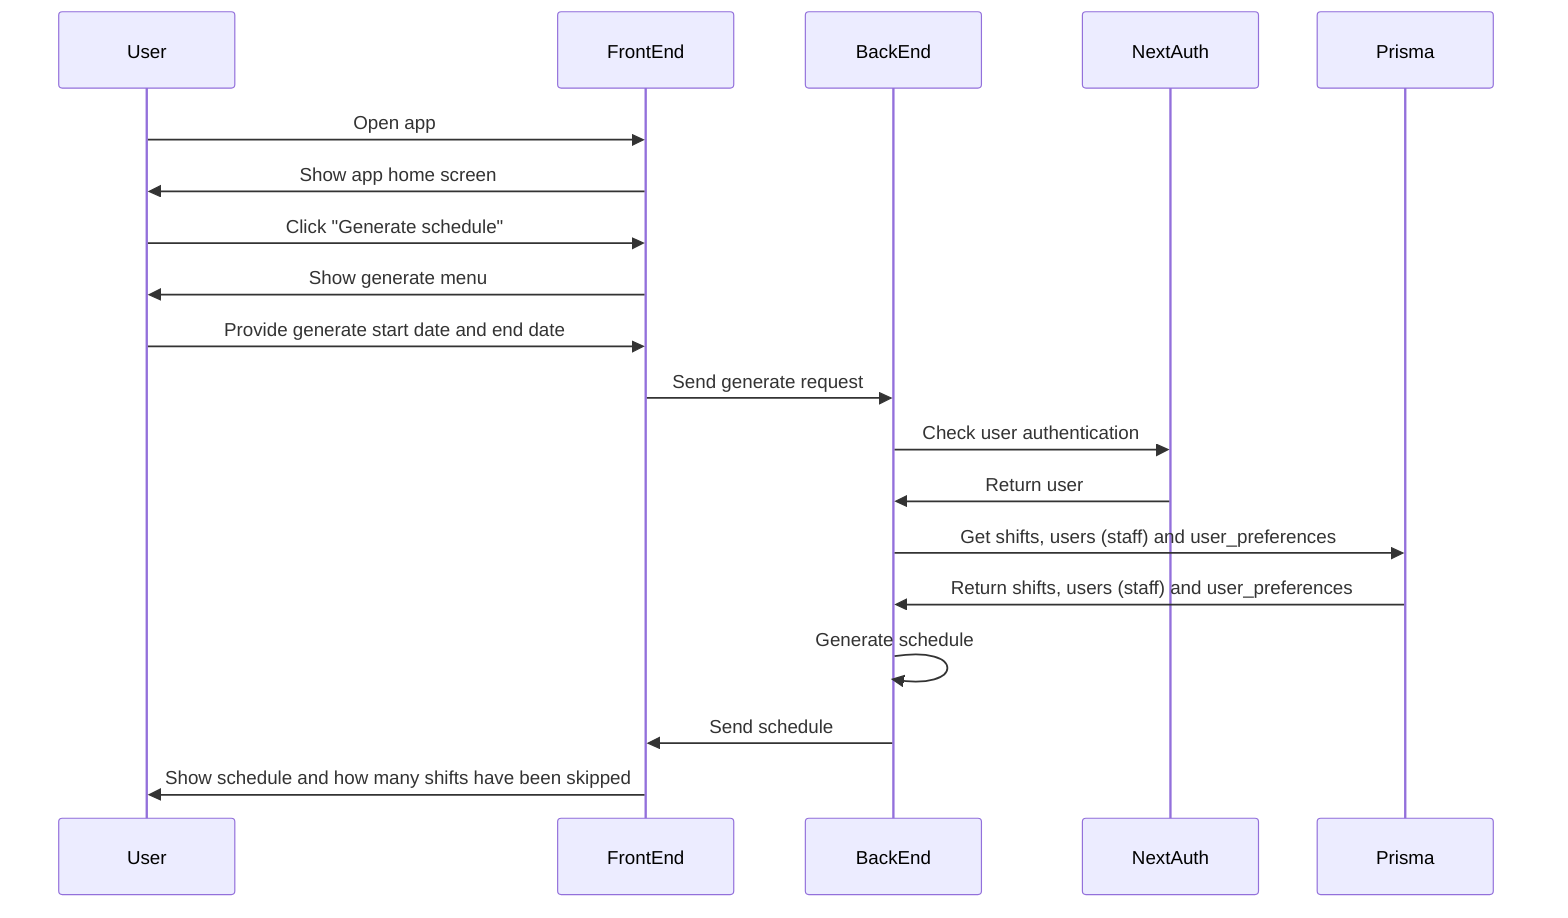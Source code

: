 sequenceDiagram
  participant User
  participant FrontEnd
  participant BackEnd
  participant NextAuth
  participant Prisma

  User->>FrontEnd: Open app
  FrontEnd->>User: Show app home screen
  User->>FrontEnd: Click "Generate schedule"
  FrontEnd->>User: Show generate menu
  User->>FrontEnd: Provide generate start date and end date
  FrontEnd->>BackEnd: Send generate request
  BackEnd->>NextAuth: Check user authentication
  NextAuth->>BackEnd: Return user
  BackEnd->>Prisma: Get shifts, users (staff) and user_preferences
  Prisma->>BackEnd: Return shifts, users (staff) and user_preferences
  BackEnd->>BackEnd: Generate schedule
  BackEnd->>FrontEnd: Send schedule
  FrontEnd->>User: Show schedule and how many shifts have been skipped